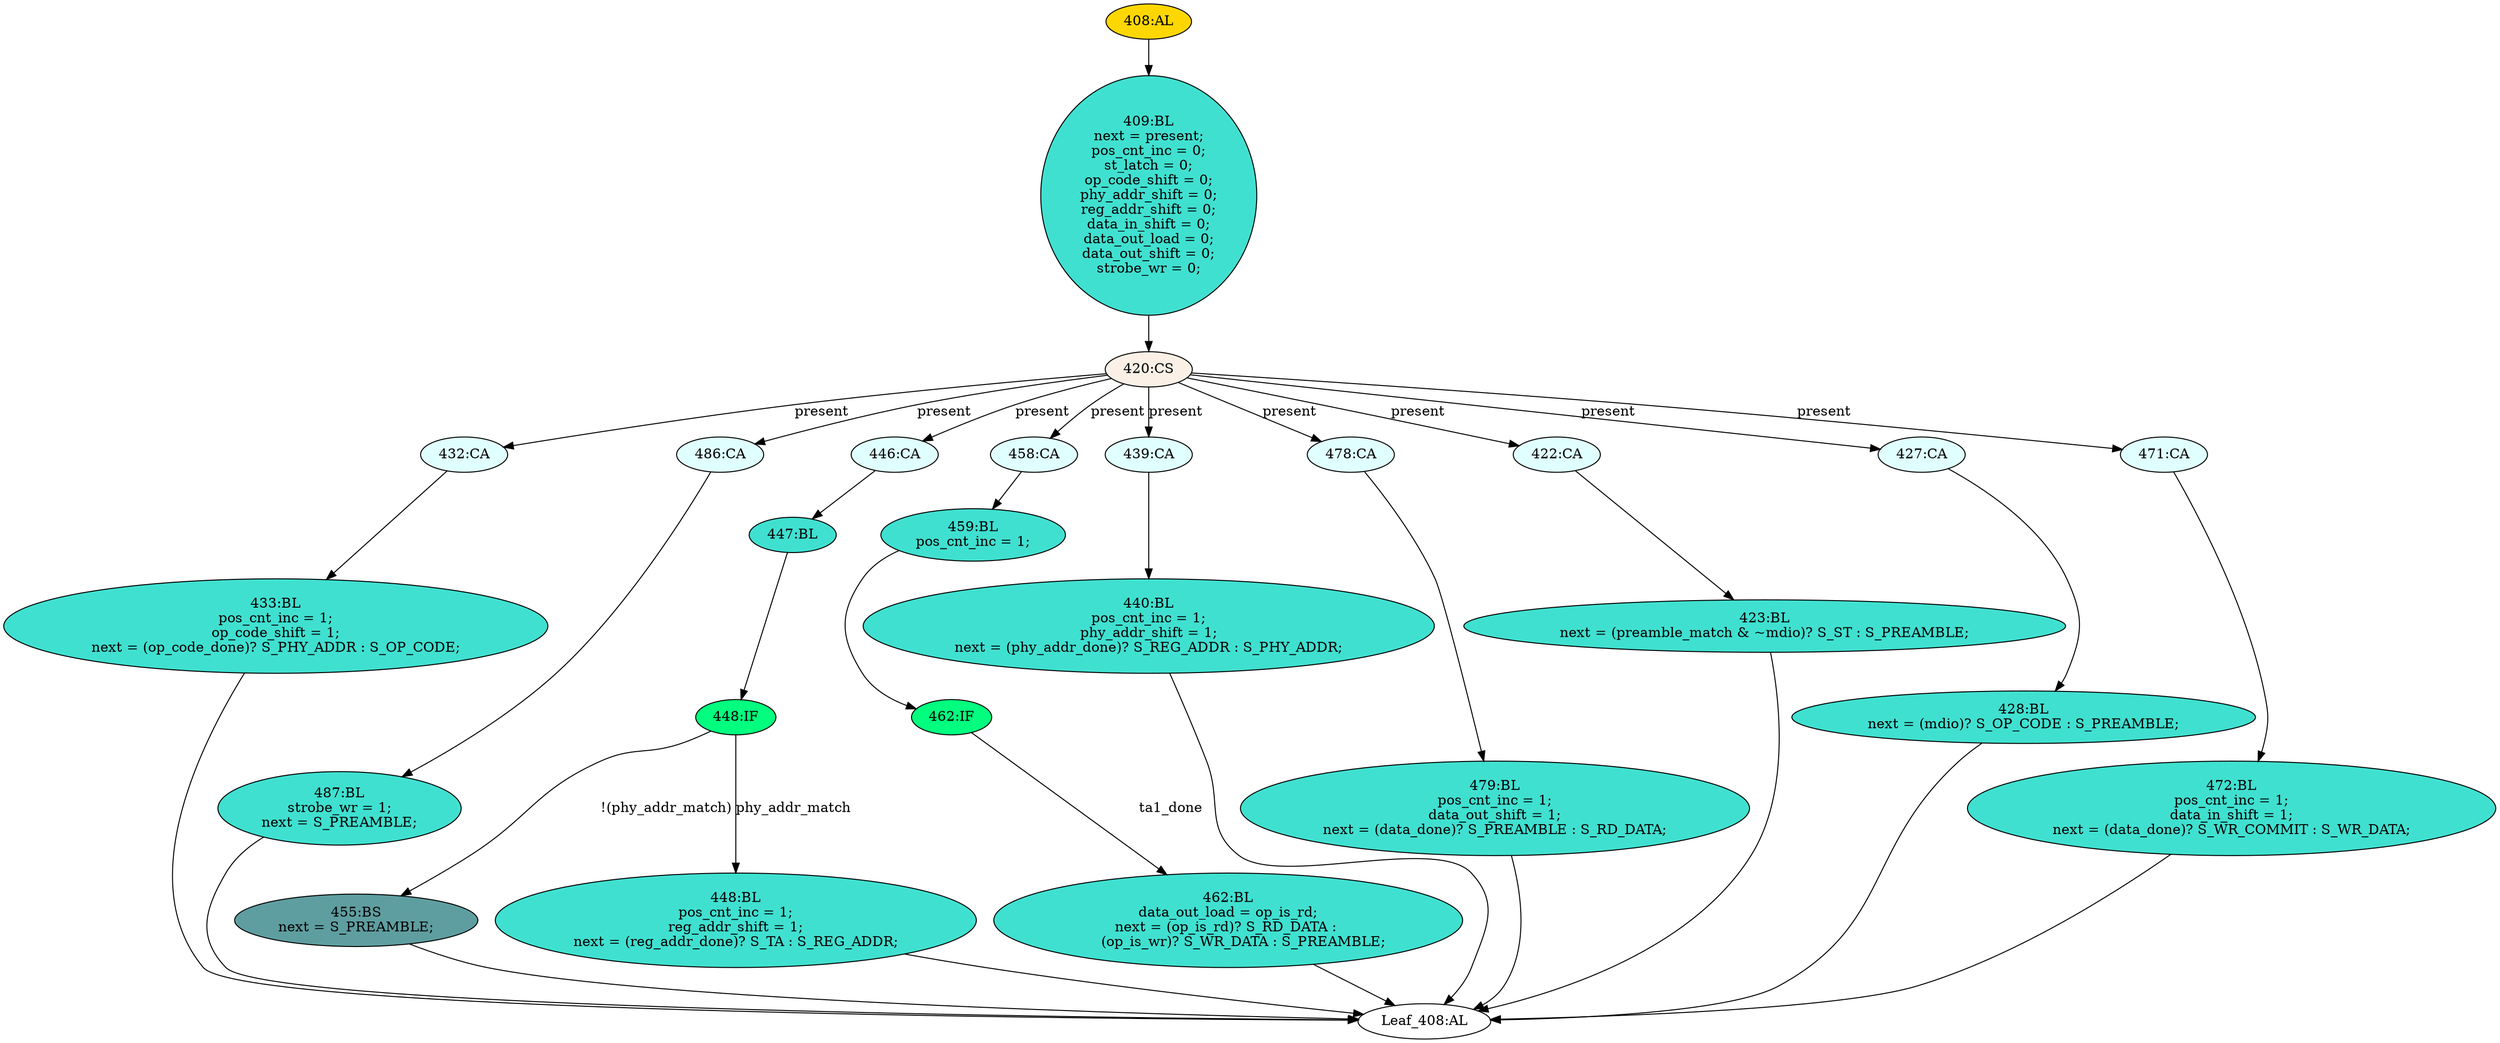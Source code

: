 strict digraph "" {
	node [label="\N"];
	"455:BS"	 [ast="<pyverilog.vparser.ast.BlockingSubstitution object at 0x7f2608cf1d10>",
		fillcolor=cadetblue,
		label="455:BS
next = S_PREAMBLE;",
		statements="[<pyverilog.vparser.ast.BlockingSubstitution object at 0x7f2608cf1d10>]",
		style=filled,
		typ=BlockingSubstitution];
	"Leaf_408:AL"	 [def_var="['data_out_shift', 'pos_cnt_inc', 'data_out_load', 'phy_addr_shift', 'st_latch', 'next', 'reg_addr_shift', 'strobe_wr', 'data_in_\
shift', 'op_code_shift']",
		label="Leaf_408:AL"];
	"455:BS" -> "Leaf_408:AL"	 [cond="[]",
		lineno=None];
	"432:CA"	 [ast="<pyverilog.vparser.ast.Case object at 0x7f2608cf1e50>",
		fillcolor=lightcyan,
		label="432:CA",
		statements="[]",
		style=filled,
		typ=Case];
	"433:BL"	 [ast="<pyverilog.vparser.ast.Block object at 0x7f2608cf1ed0>",
		fillcolor=turquoise,
		label="433:BL
pos_cnt_inc = 1;
op_code_shift = 1;
next = (op_code_done)? S_PHY_ADDR : S_OP_CODE;",
		statements="[<pyverilog.vparser.ast.BlockingSubstitution object at 0x7f2608cf1f10>, <pyverilog.vparser.ast.BlockingSubstitution object at 0x7f2608c7d090>, <\
pyverilog.vparser.ast.BlockingSubstitution object at 0x7f2608c7d210>]",
		style=filled,
		typ=Block];
	"432:CA" -> "433:BL"	 [cond="[]",
		lineno=None];
	"428:BL"	 [ast="<pyverilog.vparser.ast.Block object at 0x7f2608c7d910>",
		fillcolor=turquoise,
		label="428:BL
next = (mdio)? S_OP_CODE : S_PREAMBLE;",
		statements="[<pyverilog.vparser.ast.BlockingSubstitution object at 0x7f2608c7d750>]",
		style=filled,
		typ=Block];
	"428:BL" -> "Leaf_408:AL"	 [cond="[]",
		lineno=None];
	"486:CA"	 [ast="<pyverilog.vparser.ast.Case object at 0x7f2608c7d950>",
		fillcolor=lightcyan,
		label="486:CA",
		statements="[]",
		style=filled,
		typ=Case];
	"487:BL"	 [ast="<pyverilog.vparser.ast.Block object at 0x7f2608c7d690>",
		fillcolor=turquoise,
		label="487:BL
strobe_wr = 1;
next = S_PREAMBLE;",
		statements="[<pyverilog.vparser.ast.BlockingSubstitution object at 0x7f2608c7d450>, <pyverilog.vparser.ast.BlockingSubstitution object at 0x7f2608c7d550>]",
		style=filled,
		typ=Block];
	"486:CA" -> "487:BL"	 [cond="[]",
		lineno=None];
	"446:CA"	 [ast="<pyverilog.vparser.ast.Case object at 0x7f2608c7d9d0>",
		fillcolor=lightcyan,
		label="446:CA",
		statements="[]",
		style=filled,
		typ=Case];
	"447:BL"	 [ast="<pyverilog.vparser.ast.Block object at 0x7f2608c7da90>",
		fillcolor=turquoise,
		label="447:BL",
		statements="[]",
		style=filled,
		typ=Block];
	"446:CA" -> "447:BL"	 [cond="[]",
		lineno=None];
	"409:BL"	 [ast="<pyverilog.vparser.ast.Block object at 0x7f2608c88ed0>",
		fillcolor=turquoise,
		label="409:BL
next = present;
pos_cnt_inc = 0;
st_latch = 0;
op_code_shift = 0;
phy_addr_shift = 0;
reg_addr_shift = 0;
data_in_shift = \
0;
data_out_load = 0;
data_out_shift = 0;
strobe_wr = 0;",
		statements="[<pyverilog.vparser.ast.BlockingSubstitution object at 0x7f2608c880d0>, <pyverilog.vparser.ast.BlockingSubstitution object at 0x7f2608c88210>, <\
pyverilog.vparser.ast.BlockingSubstitution object at 0x7f2608c88350>, <pyverilog.vparser.ast.BlockingSubstitution object at 0x7f2608c88490>, <\
pyverilog.vparser.ast.BlockingSubstitution object at 0x7f2608c88610>, <pyverilog.vparser.ast.BlockingSubstitution object at 0x7f2608c88790>, <\
pyverilog.vparser.ast.BlockingSubstitution object at 0x7f2608c88910>, <pyverilog.vparser.ast.BlockingSubstitution object at 0x7f2608c88a90>, <\
pyverilog.vparser.ast.BlockingSubstitution object at 0x7f2608c88c10>, <pyverilog.vparser.ast.BlockingSubstitution object at 0x7f2608c88d90>]",
		style=filled,
		typ=Block];
	"420:CS"	 [ast="<pyverilog.vparser.ast.CaseStatement object at 0x7f2608c88f10>",
		fillcolor=linen,
		label="420:CS",
		statements="[]",
		style=filled,
		typ=CaseStatement];
	"409:BL" -> "420:CS"	 [cond="[]",
		lineno=None];
	"459:BL"	 [ast="<pyverilog.vparser.ast.Block object at 0x7f2608c97a90>",
		fillcolor=turquoise,
		label="459:BL
pos_cnt_inc = 1;",
		statements="[<pyverilog.vparser.ast.BlockingSubstitution object at 0x7f2608c97ad0>]",
		style=filled,
		typ=Block];
	"462:IF"	 [ast="<pyverilog.vparser.ast.IfStatement object at 0x7f2608c97c50>",
		fillcolor=springgreen,
		label="462:IF",
		statements="[]",
		style=filled,
		typ=IfStatement];
	"459:BL" -> "462:IF"	 [cond="[]",
		lineno=None];
	"462:BL"	 [ast="<pyverilog.vparser.ast.Block object at 0x7f2608c97c90>",
		fillcolor=turquoise,
		label="462:BL
data_out_load = op_is_rd;
next = (op_is_rd)? S_RD_DATA : 
       (op_is_wr)? S_WR_DATA : S_PREAMBLE;",
		statements="[<pyverilog.vparser.ast.BlockingSubstitution object at 0x7f2608c97cd0>, <pyverilog.vparser.ast.BlockingSubstitution object at 0x7f2608c97e50>]",
		style=filled,
		typ=Block];
	"462:BL" -> "Leaf_408:AL"	 [cond="[]",
		lineno=None];
	"487:BL" -> "Leaf_408:AL"	 [cond="[]",
		lineno=None];
	"458:CA"	 [ast="<pyverilog.vparser.ast.Case object at 0x7f2608c97a10>",
		fillcolor=lightcyan,
		label="458:CA",
		statements="[]",
		style=filled,
		typ=Case];
	"458:CA" -> "459:BL"	 [cond="[]",
		lineno=None];
	"408:AL"	 [ast="<pyverilog.vparser.ast.Always object at 0x7f2608ca0d10>",
		clk_sens=False,
		fillcolor=gold,
		label="408:AL",
		sens="['S_PHY_ADDR', 'op_is_wr', 'op_code_done', 'op_is_rd', 'preamble_match', 'S_WR_DATA', 'S_RD_DATA', 'mdio', 'S_WR_COMMIT', 'S_OP_\
CODE', 'data_done', 'S_ST', 'phy_addr_done', 'reg_addr_done', 'S_TA', 'S_PREAMBLE', 'S_REG_ADDR', 'present']",
		statements="[]",
		style=filled,
		typ=Always,
		use_var="['S_PHY_ADDR', 'op_is_wr', 'op_code_done', 'op_is_rd', 'preamble_match', 'S_WR_DATA', 'S_RD_DATA', 'mdio', 'S_WR_COMMIT', 'S_OP_\
CODE', 'data_done', 'S_ST', 'phy_addr_done', 'reg_addr_done', 'S_TA', 'S_PREAMBLE', 'ta1_done', 'S_REG_ADDR', 'phy_addr_match', '\
present']"];
	"408:AL" -> "409:BL"	 [cond="[]",
		lineno=None];
	"433:BL" -> "Leaf_408:AL"	 [cond="[]",
		lineno=None];
	"448:BL"	 [ast="<pyverilog.vparser.ast.Block object at 0x7f2608c7dad0>",
		fillcolor=turquoise,
		label="448:BL
pos_cnt_inc = 1;
reg_addr_shift = 1;
next = (reg_addr_done)? S_TA : S_REG_ADDR;",
		statements="[<pyverilog.vparser.ast.BlockingSubstitution object at 0x7f2608c7db10>, <pyverilog.vparser.ast.BlockingSubstitution object at 0x7f2608c7dc50>, <\
pyverilog.vparser.ast.BlockingSubstitution object at 0x7f2608c7ddd0>]",
		style=filled,
		typ=Block];
	"448:BL" -> "Leaf_408:AL"	 [cond="[]",
		lineno=None];
	"439:CA"	 [ast="<pyverilog.vparser.ast.Case object at 0x7f2608c97450>",
		fillcolor=lightcyan,
		label="439:CA",
		statements="[]",
		style=filled,
		typ=Case];
	"440:BL"	 [ast="<pyverilog.vparser.ast.Block object at 0x7f2608c974d0>",
		fillcolor=turquoise,
		label="440:BL
pos_cnt_inc = 1;
phy_addr_shift = 1;
next = (phy_addr_done)? S_REG_ADDR : S_PHY_ADDR;",
		statements="[<pyverilog.vparser.ast.BlockingSubstitution object at 0x7f2608c97510>, <pyverilog.vparser.ast.BlockingSubstitution object at 0x7f2608c97650>, <\
pyverilog.vparser.ast.BlockingSubstitution object at 0x7f2608c977d0>]",
		style=filled,
		typ=Block];
	"439:CA" -> "440:BL"	 [cond="[]",
		lineno=None];
	"479:BL"	 [ast="<pyverilog.vparser.ast.Block object at 0x7f2608ca07d0>",
		fillcolor=turquoise,
		label="479:BL
pos_cnt_inc = 1;
data_out_shift = 1;
next = (data_done)? S_PREAMBLE : S_RD_DATA;",
		statements="[<pyverilog.vparser.ast.BlockingSubstitution object at 0x7f2608ca0810>, <pyverilog.vparser.ast.BlockingSubstitution object at 0x7f2608ca0990>, <\
pyverilog.vparser.ast.BlockingSubstitution object at 0x7f2608ca0b10>]",
		style=filled,
		typ=Block];
	"479:BL" -> "Leaf_408:AL"	 [cond="[]",
		lineno=None];
	"478:CA"	 [ast="<pyverilog.vparser.ast.Case object at 0x7f2608ca0750>",
		fillcolor=lightcyan,
		label="478:CA",
		statements="[]",
		style=filled,
		typ=Case];
	"478:CA" -> "479:BL"	 [cond="[]",
		lineno=None];
	"422:CA"	 [ast="<pyverilog.vparser.ast.Case object at 0x7f2608c88fd0>",
		fillcolor=lightcyan,
		label="422:CA",
		statements="[]",
		style=filled,
		typ=Case];
	"423:BL"	 [ast="<pyverilog.vparser.ast.Block object at 0x7f2608c97090>",
		fillcolor=turquoise,
		label="423:BL
next = (preamble_match & ~mdio)? S_ST : S_PREAMBLE;",
		statements="[<pyverilog.vparser.ast.BlockingSubstitution object at 0x7f2608c970d0>]",
		style=filled,
		typ=Block];
	"422:CA" -> "423:BL"	 [cond="[]",
		lineno=None];
	"423:BL" -> "Leaf_408:AL"	 [cond="[]",
		lineno=None];
	"448:IF"	 [ast="<pyverilog.vparser.ast.IfStatement object at 0x7f2608c7da50>",
		fillcolor=springgreen,
		label="448:IF",
		statements="[]",
		style=filled,
		typ=IfStatement];
	"447:BL" -> "448:IF"	 [cond="[]",
		lineno=None];
	"440:BL" -> "Leaf_408:AL"	 [cond="[]",
		lineno=None];
	"420:CS" -> "432:CA"	 [cond="['present']",
		label=present,
		lineno=420];
	"420:CS" -> "486:CA"	 [cond="['present']",
		label=present,
		lineno=420];
	"420:CS" -> "446:CA"	 [cond="['present']",
		label=present,
		lineno=420];
	"420:CS" -> "458:CA"	 [cond="['present']",
		label=present,
		lineno=420];
	"420:CS" -> "439:CA"	 [cond="['present']",
		label=present,
		lineno=420];
	"420:CS" -> "478:CA"	 [cond="['present']",
		label=present,
		lineno=420];
	"420:CS" -> "422:CA"	 [cond="['present']",
		label=present,
		lineno=420];
	"427:CA"	 [ast="<pyverilog.vparser.ast.Case object at 0x7f2608c973d0>",
		fillcolor=lightcyan,
		label="427:CA",
		statements="[]",
		style=filled,
		typ=Case];
	"420:CS" -> "427:CA"	 [cond="['present']",
		label=present,
		lineno=420];
	"471:CA"	 [ast="<pyverilog.vparser.ast.Case object at 0x7f2608ca0190>",
		fillcolor=lightcyan,
		label="471:CA",
		statements="[]",
		style=filled,
		typ=Case];
	"420:CS" -> "471:CA"	 [cond="['present']",
		label=present,
		lineno=420];
	"427:CA" -> "428:BL"	 [cond="[]",
		lineno=None];
	"472:BL"	 [ast="<pyverilog.vparser.ast.Block object at 0x7f2608ca0210>",
		fillcolor=turquoise,
		label="472:BL
pos_cnt_inc = 1;
data_in_shift = 1;
next = (data_done)? S_WR_COMMIT : S_WR_DATA;",
		statements="[<pyverilog.vparser.ast.BlockingSubstitution object at 0x7f2608ca0250>, <pyverilog.vparser.ast.BlockingSubstitution object at 0x7f2608ca03d0>, <\
pyverilog.vparser.ast.BlockingSubstitution object at 0x7f2608ca0550>]",
		style=filled,
		typ=Block];
	"471:CA" -> "472:BL"	 [cond="[]",
		lineno=None];
	"448:IF" -> "455:BS"	 [cond="['phy_addr_match']",
		label="!(phy_addr_match)",
		lineno=448];
	"448:IF" -> "448:BL"	 [cond="['phy_addr_match']",
		label=phy_addr_match,
		lineno=448];
	"462:IF" -> "462:BL"	 [cond="['ta1_done']",
		label=ta1_done,
		lineno=462];
	"472:BL" -> "Leaf_408:AL"	 [cond="[]",
		lineno=None];
}
